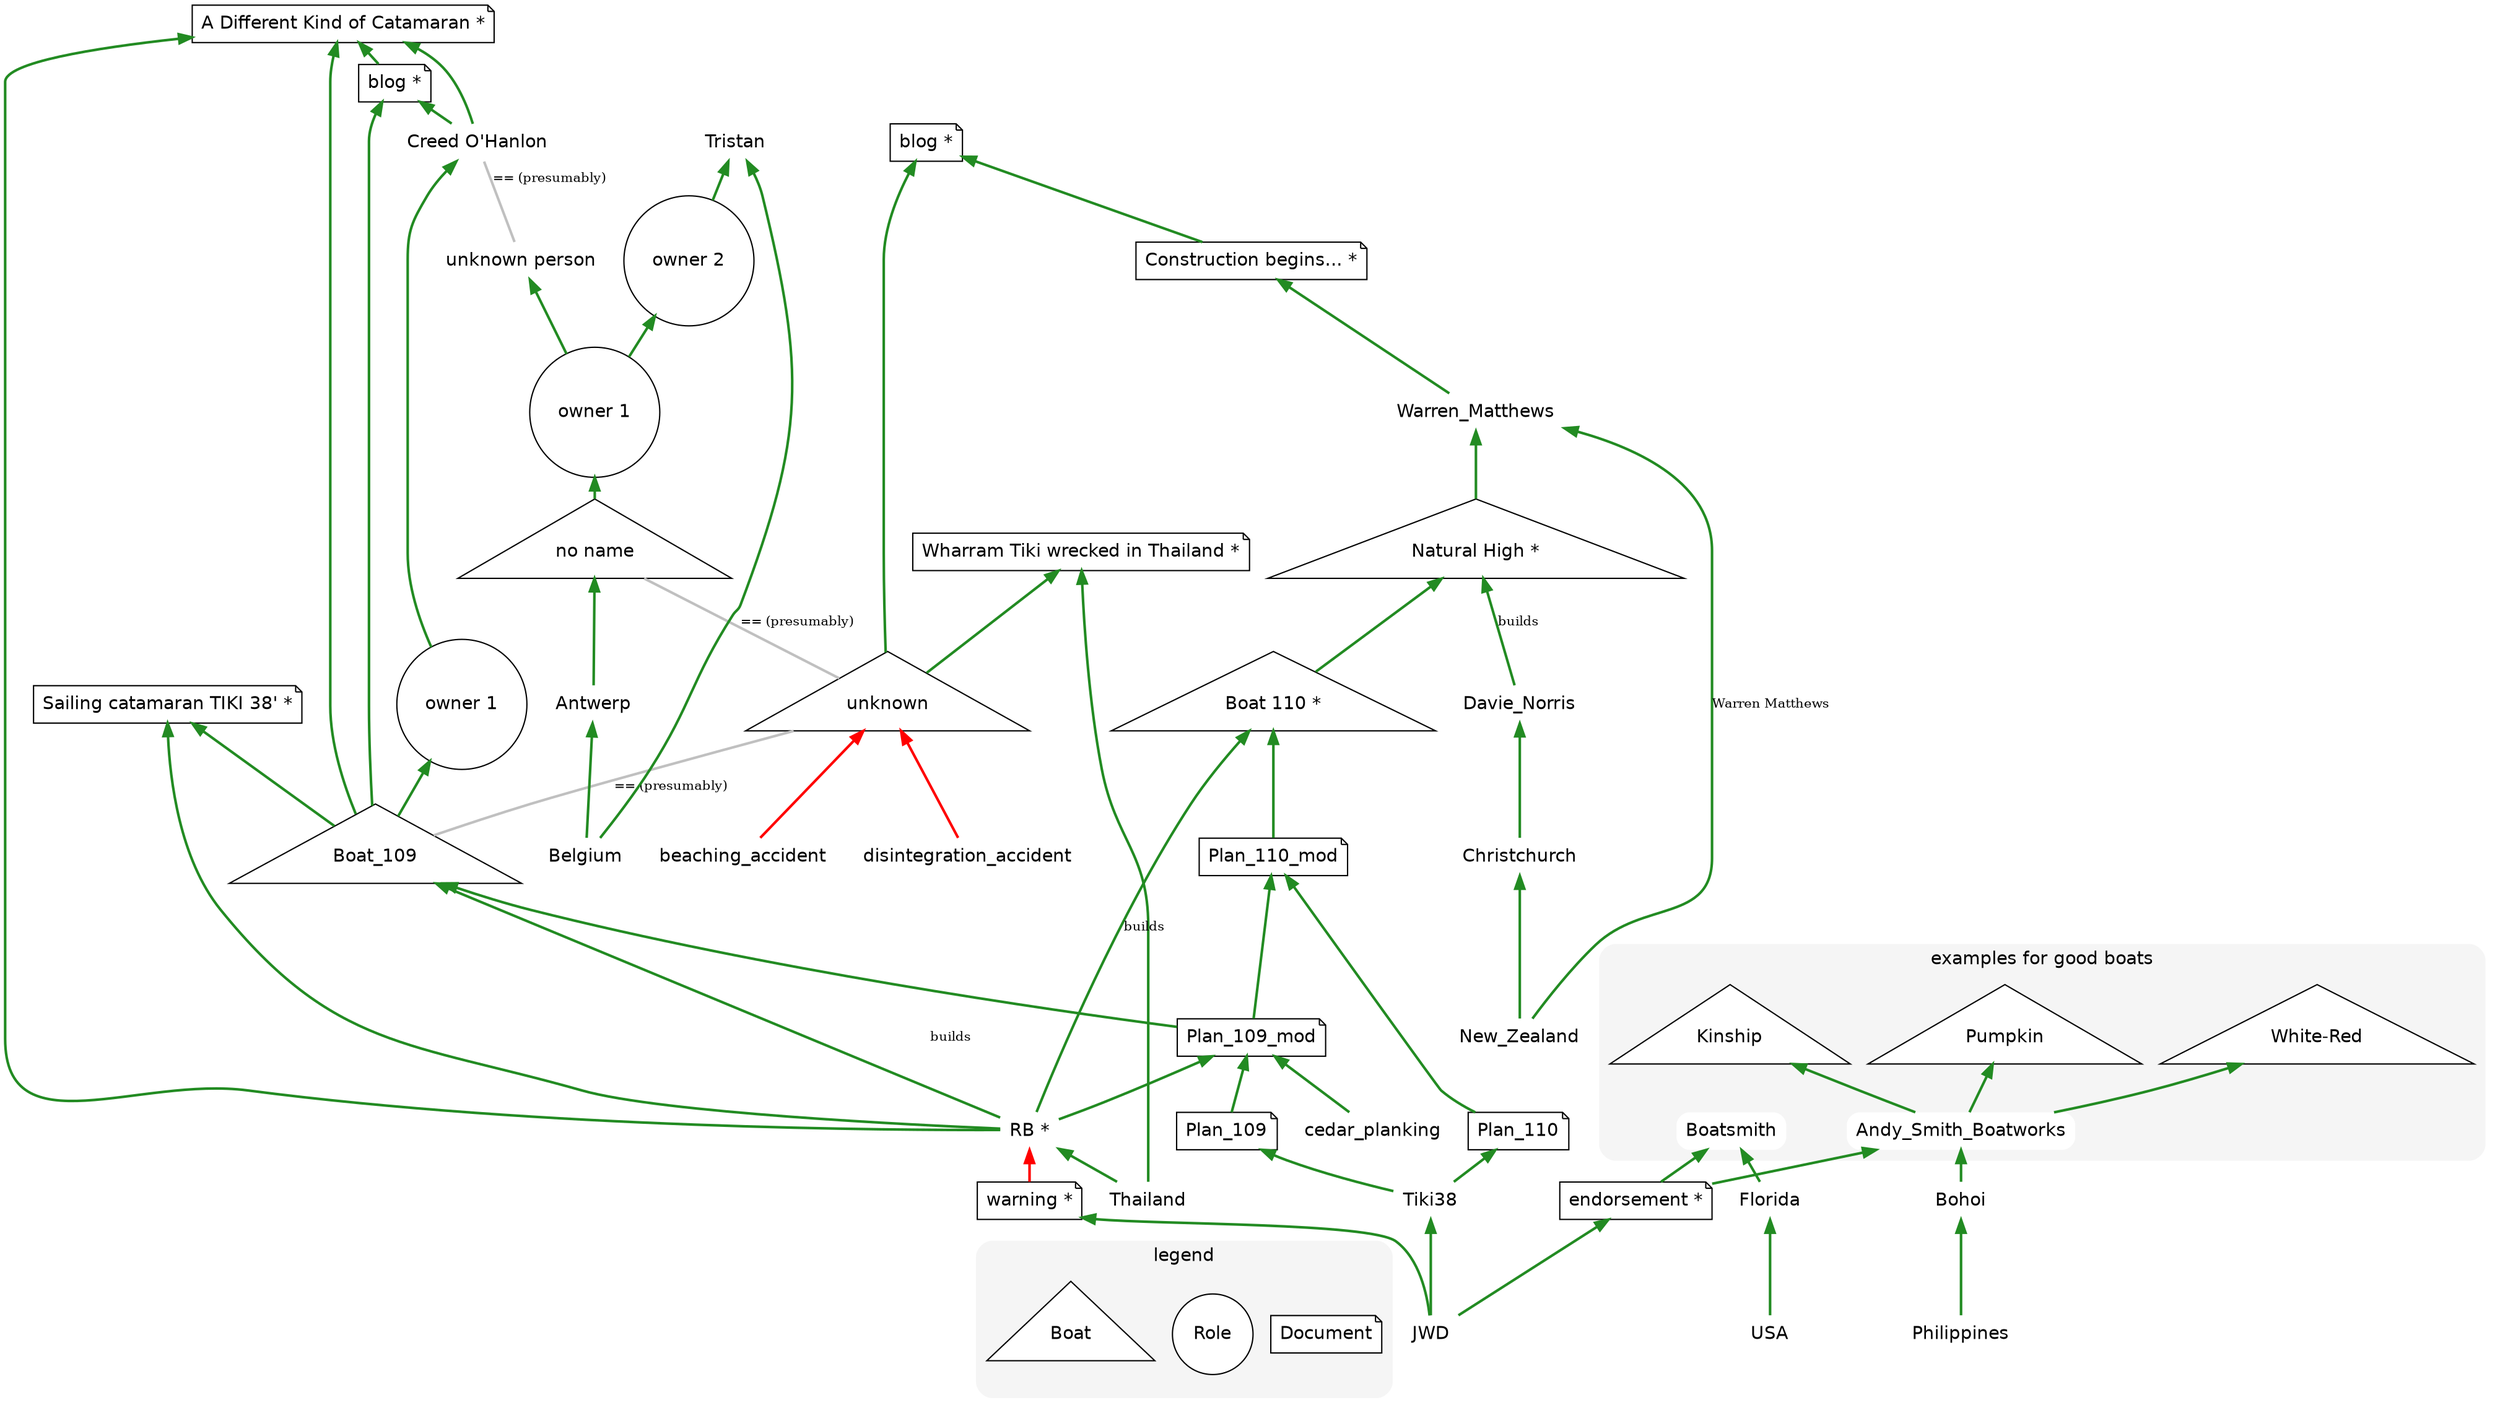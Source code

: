 #
# manually coded DOT file
#
digraph <Which boat is this Tiki 38 at Antwerp?> {
    graph [
        color=whitesmoke,
        fontname=Helvetica,
        labelloc=b,
        nodesep=0.2,
        rankdir=BT,
        ranksep=0.2,
        remincross=true,
        splines=true,
        style="filled,rounded",
        target=details,
        tooltip=" "
    ];
    node [
        fillcolor=white,
        fontname=Helvetica,
        height=0,
#        id="\N",
        margin=0.1,
        shape=box,
        style="filled,rounded",
        target=details,
        tooltip=" ",
        width=0
    ];
    edge [
        arrowtail=none,
        color=forestgreen,
        dir=both,
        fontsize=10,
#        id="\T___\H",
        penwidth=2,
        target=details
    ];

 node [shape=none]


 {
  node [shape=note]
  Document ## legend
  Plan_109 -> Plan_109_mod
  {Plan_110 Plan_109_mod} -> Plan_110_mod
  blog_109 [label="blog *" tooltip="STRG+click (open in new tab)" URL="http://web.archive.org/web/20080527060029/http://tiki38.blogspot.com/"]
  blog_110 [label="blog *" tooltip="STRG+click (open in new tab)" URL="http://web.archive.org/web/20131126033402/http://naturalhigh-adventures.com/warren-blog/month/august-2009"]
  blog_110_begins [label="Construction begins... *" tooltip="STRG+click (open in new tab) - In June 2008 construction of the hulls commenced. Unlike the 'normal' Tiki 38 which is in ply 'Natural High' is being built in cedar strip planking the same as Creed O'Hanlons 'Ahmad Bin Majid'" URL="http://web.archive.org/web/20100604023103/http://naturalhigh-adventures.com/warren-blog/2008/10/30/construction-begins.html"]
  warning [label="warning *" tooltip="STRG+click (open in new tab)" URL="https://www.wharram.com/news/2009/dodgy-professional-builders"]
  endorsement [label="endorsement *" tooltip="STRG+click (open in new tab) + see bottom of linked page" URL="https://www.wharram.com/professionally-built-boats"]
  post_rb_tiki38 [label="Sailing catamaran TIKI 38' *" tooltip="STRG+click (open in new tab)" URL="http://www.powerandsailing.com/boats-catamarans/catamaran-sailing-tiki-38.html"]
  post_rb_different [label="A Different Kind of Catamaran *" tooltip="STRG+click (open in new tab)" URL="http://raoul-bianchetti.blogspot.com/2009/01/different-kind-of-catamaran.html"]
  post_tiki_wrecked [label="Wharram Tiki wrecked in Thailand *" tooltip="STRG+click (open in new tab)" URL="https://www.boatdesign.net/threads/wharram-tiki-wrecked-in-thailand.29022/"]
 }

 cedar_planking -> Plan_109_mod

 New_Zealand -> Warren_Matthews [label="Warren Matthews"]

 COH [label="Creed O'Hanlon"]

 Tristan

 {
  node [shape=circle]
  Role ## legend
  boat_109_owner_1 [label="owner 1"]
  noname_owner_1 [label="owner 1"] 
  noname_owner_2 [label="owner 2"]
 }

  #
  # Boats
 {#
  node [shape=triangle style=filled]
  Boat ## legend

  Boat_109 [tooltip="name is likely: Ahmad Bin Majid"]
  Boat_110 [label="Boat 110 *" tooltip="unfinished version"]
  boat_110_2 [label="Natural High *" tooltip="finished version"]
  Plan_109_mod -> Boat_109 -> boat_109_owner_1 -> COH -> blog_109
  Plan_110_mod -> Boat_110 -> boat_110_2 -> Warren_Matthews -> blog_110_begins -> blog_110
  Kinship
  Pumpkin
  boat_100 [label="White-Red" tooltip="white and red hulls; number 100 on aft sail"]
  unknown_tiki38 [label="unknown"]
  noname_tiki38 [label="no name"]
 }

 {Thailand unknown_tiki38} -> post_tiki_wrecked
 
 unknown_tiki38 -> blog_110

 noname_tiki38 -> noname_owner_1 -> noname_owner_2 -> Tristan
 
 unknown_noname_owner_1 [label="unknown person"]
 
 noname_owner_1 -> unknown_noname_owner_1
 
 RB [label="RB *" tooltip="STRG+click (open in new tab)" URL="http://www.powerandsailing.com/about-us.html"]
 
 Thailand -> RB -> {Plan_109_mod post_rb_tiki38 post_rb_different}
 
 Boat_109 -> {post_rb_tiki38 post_rb_different}
 
 {blog_109 COH} -> post_rb_different
 
 {
  edge [label=builds]
  RB -> {Boat_109 Boat_110}
  Davie_Norris -> boat_110_2
 }
 
 Boat_109 -> blog_109

 JWD ->Tiki38 -> {Plan_109 Plan_110}
 
 JWD -> endorsement -> {Andy_Smith_Boatworks Boatsmith}
 
 JWD -> warning
 
 {
  edge [color=red]
  warning -> RB 
 {beaching_accident disintegration_accident} -> unknown_tiki38
 }
 
 USA -> Florida -> Boatsmith
 
 Philippines -> Bohoi -> Andy_Smith_Boatworks -> {Kinship Pumpkin boat_100}
 
 New_Zealand -> Christchurch -> Davie_Norris

 Belgium -> Antwerp -> noname_tiki38
 Belgium -> Tristan

 {
  edge [label="== (presumably)" arrowhead=none color=grey]

  unknown_noname_owner_1 -> COH
  Boat_109 -> unknown_tiki38 -> noname_tiki38
 }

 subgraph cluster_goodboats
 {
  label="examples for good boats"
  boat_100 Kinship Pumpkin
  Boatsmith
  Andy_Smith_Boatworks
 }

 subgraph cluster_legend
 {
  label=legend
  Boat
  Document
  Role
 }

}
